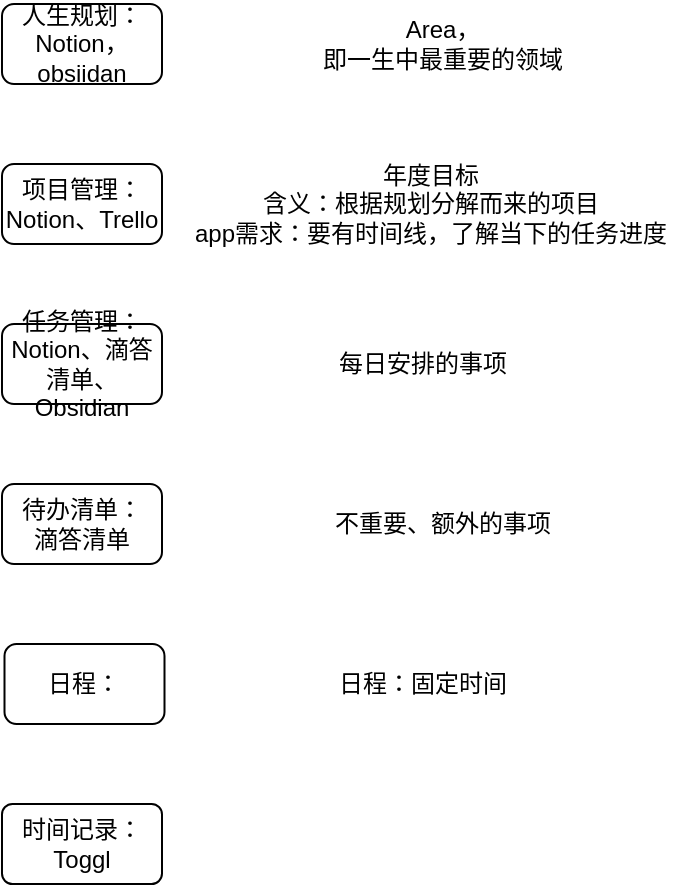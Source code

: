 <mxfile version="16.6.8" type="github" pages="2">
  <diagram id="cKcUhYNU4gicFupRbqOp" name="时间管理">
    <mxGraphModel dx="886" dy="927" grid="1" gridSize="10" guides="1" tooltips="1" connect="1" arrows="1" fold="1" page="1" pageScale="1" pageWidth="827" pageHeight="1169" math="0" shadow="0">
      <root>
        <mxCell id="0" />
        <mxCell id="1" parent="0" />
        <mxCell id="Fex3CshYnEK76ttKrV99-7" value="待办清单：&lt;br&gt;滴答清单" style="rounded=1;whiteSpace=wrap;html=1;direction=west;" parent="1" vertex="1">
          <mxGeometry x="200" y="320" width="80" height="40" as="geometry" />
        </mxCell>
        <mxCell id="Fex3CshYnEK76ttKrV99-9" value="项目管理：&lt;br&gt;Notion、Trello" style="rounded=1;whiteSpace=wrap;html=1;" parent="1" vertex="1">
          <mxGeometry x="200" y="160" width="80" height="40" as="geometry" />
        </mxCell>
        <mxCell id="Fex3CshYnEK76ttKrV99-10" value="时间记录：Toggl" style="rounded=1;whiteSpace=wrap;html=1;arcSize=13;" parent="1" vertex="1">
          <mxGeometry x="200" y="480" width="80" height="40" as="geometry" />
        </mxCell>
        <mxCell id="Fex3CshYnEK76ttKrV99-13" value="任务管理：&lt;br&gt;Notion、滴答清单、Obsidian" style="rounded=1;whiteSpace=wrap;html=1;" parent="1" vertex="1">
          <mxGeometry x="200" y="240" width="80" height="40" as="geometry" />
        </mxCell>
        <mxCell id="Fex3CshYnEK76ttKrV99-14" value="日程：&lt;br&gt;" style="rounded=1;whiteSpace=wrap;html=1;direction=west;" parent="1" vertex="1">
          <mxGeometry x="201.25" y="400" width="80" height="40" as="geometry" />
        </mxCell>
        <mxCell id="Fex3CshYnEK76ttKrV99-15" value="日程：固定时间" style="text;html=1;align=center;verticalAlign=middle;resizable=0;points=[];autosize=1;strokeColor=none;fillColor=none;" parent="1" vertex="1">
          <mxGeometry x="360" y="410" width="100" height="20" as="geometry" />
        </mxCell>
        <mxCell id="Fex3CshYnEK76ttKrV99-16" value="不重要、额外的事项" style="text;html=1;align=center;verticalAlign=middle;resizable=0;points=[];autosize=1;strokeColor=none;fillColor=none;" parent="1" vertex="1">
          <mxGeometry x="360" y="330" width="120" height="20" as="geometry" />
        </mxCell>
        <mxCell id="Fex3CshYnEK76ttKrV99-17" value="每日安排的事项" style="text;html=1;align=center;verticalAlign=middle;resizable=0;points=[];autosize=1;strokeColor=none;fillColor=none;" parent="1" vertex="1">
          <mxGeometry x="360" y="250" width="100" height="20" as="geometry" />
        </mxCell>
        <mxCell id="Fex3CshYnEK76ttKrV99-18" value="年度目标&lt;br&gt;含义：根据规划分解而来的项目&lt;br&gt;app需求：要有时间线，了解当下的任务进度" style="text;html=1;align=center;verticalAlign=middle;resizable=0;points=[];autosize=1;strokeColor=none;fillColor=none;" parent="1" vertex="1">
          <mxGeometry x="289" y="155" width="250" height="50" as="geometry" />
        </mxCell>
        <mxCell id="Fex3CshYnEK76ttKrV99-19" value="人生规划：Notion，obsiidan" style="rounded=1;whiteSpace=wrap;html=1;" parent="1" vertex="1">
          <mxGeometry x="200" y="80" width="80" height="40" as="geometry" />
        </mxCell>
        <mxCell id="Fex3CshYnEK76ttKrV99-20" value="Area，&lt;br&gt;即一生中最重要的领域" style="text;html=1;align=center;verticalAlign=middle;resizable=0;points=[];autosize=1;strokeColor=none;fillColor=none;" parent="1" vertex="1">
          <mxGeometry x="350" y="85" width="140" height="30" as="geometry" />
        </mxCell>
      </root>
    </mxGraphModel>
  </diagram>
  <diagram id="6tlEUaEv3fYZCvyuzHMy" name="知识管理">
    <mxGraphModel dx="410" dy="927" grid="1" gridSize="10" guides="1" tooltips="1" connect="1" arrows="1" fold="1" page="1" pageScale="1" pageWidth="827" pageHeight="1169" math="0" shadow="0">
      <root>
        <mxCell id="uK3GcWunRc2HqM01zg5T-0" />
        <mxCell id="uK3GcWunRc2HqM01zg5T-1" parent="uK3GcWunRc2HqM01zg5T-0" />
        <mxCell id="uK3GcWunRc2HqM01zg5T-2" value="PDF" style="text;html=1;align=center;verticalAlign=middle;resizable=0;points=[];autosize=1;strokeColor=none;fillColor=none;" vertex="1" parent="uK3GcWunRc2HqM01zg5T-1">
          <mxGeometry x="440" y="140" width="40" height="20" as="geometry" />
        </mxCell>
        <mxCell id="uK3GcWunRc2HqM01zg5T-52" style="rounded=0;orthogonalLoop=1;jettySize=auto;html=1;entryX=0.5;entryY=0;entryDx=0;entryDy=0;" edge="1" parent="uK3GcWunRc2HqM01zg5T-1" source="uK3GcWunRc2HqM01zg5T-7" target="uK3GcWunRc2HqM01zg5T-24">
          <mxGeometry relative="1" as="geometry" />
        </mxCell>
        <mxCell id="uK3GcWunRc2HqM01zg5T-53" value="" style="edgeStyle=none;rounded=0;orthogonalLoop=1;jettySize=auto;html=1;" edge="1" parent="uK3GcWunRc2HqM01zg5T-1" source="uK3GcWunRc2HqM01zg5T-7" target="uK3GcWunRc2HqM01zg5T-17">
          <mxGeometry relative="1" as="geometry" />
        </mxCell>
        <mxCell id="uK3GcWunRc2HqM01zg5T-54" style="edgeStyle=none;rounded=0;orthogonalLoop=1;jettySize=auto;html=1;" edge="1" parent="uK3GcWunRc2HqM01zg5T-1" source="uK3GcWunRc2HqM01zg5T-7" target="uK3GcWunRc2HqM01zg5T-42">
          <mxGeometry relative="1" as="geometry" />
        </mxCell>
        <mxCell id="uK3GcWunRc2HqM01zg5T-55" style="edgeStyle=none;rounded=0;orthogonalLoop=1;jettySize=auto;html=1;exitX=1;exitY=1;exitDx=0;exitDy=0;" edge="1" parent="uK3GcWunRc2HqM01zg5T-1" source="uK3GcWunRc2HqM01zg5T-7" target="uK3GcWunRc2HqM01zg5T-18">
          <mxGeometry relative="1" as="geometry" />
        </mxCell>
        <mxCell id="uK3GcWunRc2HqM01zg5T-7" value="Obsidian" style="whiteSpace=wrap;html=1;rounded=1;shadow=0;glass=0;sketch=0;fillColor=#0050ef;fontColor=#ffffff;strokeColor=#001DBC;" vertex="1" parent="uK3GcWunRc2HqM01zg5T-1">
          <mxGeometry x="320" y="320" width="80" height="40" as="geometry" />
        </mxCell>
        <mxCell id="uK3GcWunRc2HqM01zg5T-50" style="rounded=0;orthogonalLoop=1;jettySize=auto;html=1;entryX=1;entryY=0;entryDx=0;entryDy=0;" edge="1" parent="uK3GcWunRc2HqM01zg5T-1" source="uK3GcWunRc2HqM01zg5T-5" target="uK3GcWunRc2HqM01zg5T-7">
          <mxGeometry relative="1" as="geometry" />
        </mxCell>
        <mxCell id="uK3GcWunRc2HqM01zg5T-5" value="Zotero" style="whiteSpace=wrap;html=1;fillColor=#60a917;fontColor=#ffffff;strokeColor=#2D7600;" vertex="1" parent="uK3GcWunRc2HqM01zg5T-1">
          <mxGeometry x="440" y="240" width="80" height="40" as="geometry" />
        </mxCell>
        <mxCell id="uK3GcWunRc2HqM01zg5T-9" value="收集、剪藏、标注" style="text;html=1;align=center;verticalAlign=middle;resizable=0;points=[];autosize=1;strokeColor=none;fillColor=none;" vertex="1" parent="uK3GcWunRc2HqM01zg5T-1">
          <mxGeometry x="265" y="160" width="110" height="20" as="geometry" />
        </mxCell>
        <mxCell id="uK3GcWunRc2HqM01zg5T-49" value="" style="edgeStyle=orthogonalEdgeStyle;rounded=0;orthogonalLoop=1;jettySize=auto;html=1;" edge="1" parent="uK3GcWunRc2HqM01zg5T-1" source="uK3GcWunRc2HqM01zg5T-8" target="uK3GcWunRc2HqM01zg5T-7">
          <mxGeometry relative="1" as="geometry" />
        </mxCell>
        <mxCell id="uK3GcWunRc2HqM01zg5T-8" value="Cubox" style="whiteSpace=wrap;html=1;fillColor=#60a917;fontColor=#ffffff;strokeColor=#2D7600;" vertex="1" parent="uK3GcWunRc2HqM01zg5T-1">
          <mxGeometry x="320" y="240" width="80" height="40" as="geometry" />
        </mxCell>
        <mxCell id="uK3GcWunRc2HqM01zg5T-17" value="Media Extended" style="whiteSpace=wrap;html=1;fillColor=#d80073;fontColor=#ffffff;strokeColor=#A50040;" vertex="1" parent="uK3GcWunRc2HqM01zg5T-1">
          <mxGeometry x="280" y="400" width="80" height="40" as="geometry" />
        </mxCell>
        <mxCell id="uK3GcWunRc2HqM01zg5T-18" value="Booknote" style="whiteSpace=wrap;html=1;fillColor=#d80073;fontColor=#ffffff;strokeColor=#A50040;" vertex="1" parent="uK3GcWunRc2HqM01zg5T-1">
          <mxGeometry x="520" y="400" width="80" height="40" as="geometry" />
        </mxCell>
        <mxCell id="uK3GcWunRc2HqM01zg5T-22" value="xls/doc/ppt" style="text;html=1;align=center;verticalAlign=middle;resizable=0;points=[];autosize=1;strokeColor=none;fillColor=none;" vertex="1" parent="uK3GcWunRc2HqM01zg5T-1">
          <mxGeometry x="595" y="140" width="70" height="20" as="geometry" />
        </mxCell>
        <mxCell id="uK3GcWunRc2HqM01zg5T-24" value="Memo" style="whiteSpace=wrap;html=1;fillColor=#d80073;fontColor=#ffffff;strokeColor=#A50040;" vertex="1" parent="uK3GcWunRc2HqM01zg5T-1">
          <mxGeometry x="160" y="400" width="80" height="40" as="geometry" />
        </mxCell>
        <mxCell id="uK3GcWunRc2HqM01zg5T-25" value="Anki/SuperMemo" style="whiteSpace=wrap;html=1;fillColor=#0050ef;fontColor=#ffffff;strokeColor=#001DBC;" vertex="1" parent="uK3GcWunRc2HqM01zg5T-1">
          <mxGeometry x="600" y="320" width="90" height="40" as="geometry" />
        </mxCell>
        <mxCell id="uK3GcWunRc2HqM01zg5T-28" value="灵感思考" style="whiteSpace=wrap;html=1;fillColor=#1ba1e2;fontColor=#ffffff;strokeColor=#006EAF;" vertex="1" parent="uK3GcWunRc2HqM01zg5T-1">
          <mxGeometry x="160" y="80" width="80" height="40" as="geometry" />
        </mxCell>
        <mxCell id="uK3GcWunRc2HqM01zg5T-29" value="网络内容" style="whiteSpace=wrap;html=1;fillColor=#1ba1e2;fontColor=#ffffff;strokeColor=#006EAF;" vertex="1" parent="uK3GcWunRc2HqM01zg5T-1">
          <mxGeometry x="280" y="80" width="80" height="40" as="geometry" />
        </mxCell>
        <mxCell id="uK3GcWunRc2HqM01zg5T-37" value="RSS、网页、视频" style="text;html=1;align=center;verticalAlign=middle;resizable=0;points=[];autosize=1;strokeColor=none;fillColor=none;" vertex="1" parent="uK3GcWunRc2HqM01zg5T-1">
          <mxGeometry x="260" y="130" width="110" height="20" as="geometry" />
        </mxCell>
        <mxCell id="uK3GcWunRc2HqM01zg5T-47" style="edgeStyle=orthogonalEdgeStyle;curved=1;rounded=0;orthogonalLoop=1;jettySize=auto;html=1;exitX=0.25;exitY=0;exitDx=0;exitDy=0;" edge="1" parent="uK3GcWunRc2HqM01zg5T-1" source="uK3GcWunRc2HqM01zg5T-39">
          <mxGeometry relative="1" as="geometry">
            <mxPoint x="420" y="80" as="targetPoint" />
          </mxGeometry>
        </mxCell>
        <mxCell id="uK3GcWunRc2HqM01zg5T-39" value="本地文件" style="whiteSpace=wrap;html=1;fillColor=#1ba1e2;fontColor=#ffffff;strokeColor=#006EAF;" vertex="1" parent="uK3GcWunRc2HqM01zg5T-1">
          <mxGeometry x="400" y="80" width="80" height="40" as="geometry" />
        </mxCell>
        <mxCell id="uK3GcWunRc2HqM01zg5T-41" value="办公文档" style="whiteSpace=wrap;html=1;fillColor=#1ba1e2;fontColor=#ffffff;strokeColor=#006EAF;" vertex="1" parent="uK3GcWunRc2HqM01zg5T-1">
          <mxGeometry x="520" y="80" width="80" height="40" as="geometry" />
        </mxCell>
        <mxCell id="uK3GcWunRc2HqM01zg5T-42" value="Annotator" style="whiteSpace=wrap;html=1;fillColor=#d80073;fontColor=#ffffff;strokeColor=#A50040;" vertex="1" parent="uK3GcWunRc2HqM01zg5T-1">
          <mxGeometry x="400" y="400" width="80" height="40" as="geometry" />
        </mxCell>
        <mxCell id="uK3GcWunRc2HqM01zg5T-48" style="rounded=0;orthogonalLoop=1;jettySize=auto;html=1;entryX=0;entryY=0;entryDx=0;entryDy=0;" edge="1" parent="uK3GcWunRc2HqM01zg5T-1" source="uK3GcWunRc2HqM01zg5T-43" target="uK3GcWunRc2HqM01zg5T-7">
          <mxGeometry relative="1" as="geometry" />
        </mxCell>
        <mxCell id="uK3GcWunRc2HqM01zg5T-43" value="滴答清单" style="whiteSpace=wrap;html=1;fillColor=#60a917;fontColor=#ffffff;strokeColor=#2D7600;" vertex="1" parent="uK3GcWunRc2HqM01zg5T-1">
          <mxGeometry x="200" y="240" width="80" height="40" as="geometry" />
        </mxCell>
        <mxCell id="uK3GcWunRc2HqM01zg5T-46" value="信息阅读：中转站" style="text;html=1;align=center;verticalAlign=middle;resizable=0;points=[];autosize=1;strokeColor=none;fillColor=none;" vertex="1" parent="uK3GcWunRc2HqM01zg5T-1">
          <mxGeometry x="10" y="250" width="110" height="20" as="geometry" />
        </mxCell>
        <mxCell id="vztVRRo3VFgIJ4NmWUNV-0" value="信息获取" style="text;html=1;align=center;verticalAlign=middle;resizable=0;points=[];autosize=1;strokeColor=none;fillColor=none;" vertex="1" parent="uK3GcWunRc2HqM01zg5T-1">
          <mxGeometry x="30" y="80" width="60" height="20" as="geometry" />
        </mxCell>
        <mxCell id="vztVRRo3VFgIJ4NmWUNV-1" value="信息处理" style="text;html=1;align=center;verticalAlign=middle;resizable=0;points=[];autosize=1;strokeColor=none;fillColor=none;" vertex="1" parent="uK3GcWunRc2HqM01zg5T-1">
          <mxGeometry x="40" y="410" width="60" height="20" as="geometry" />
        </mxCell>
      </root>
    </mxGraphModel>
  </diagram>
</mxfile>
